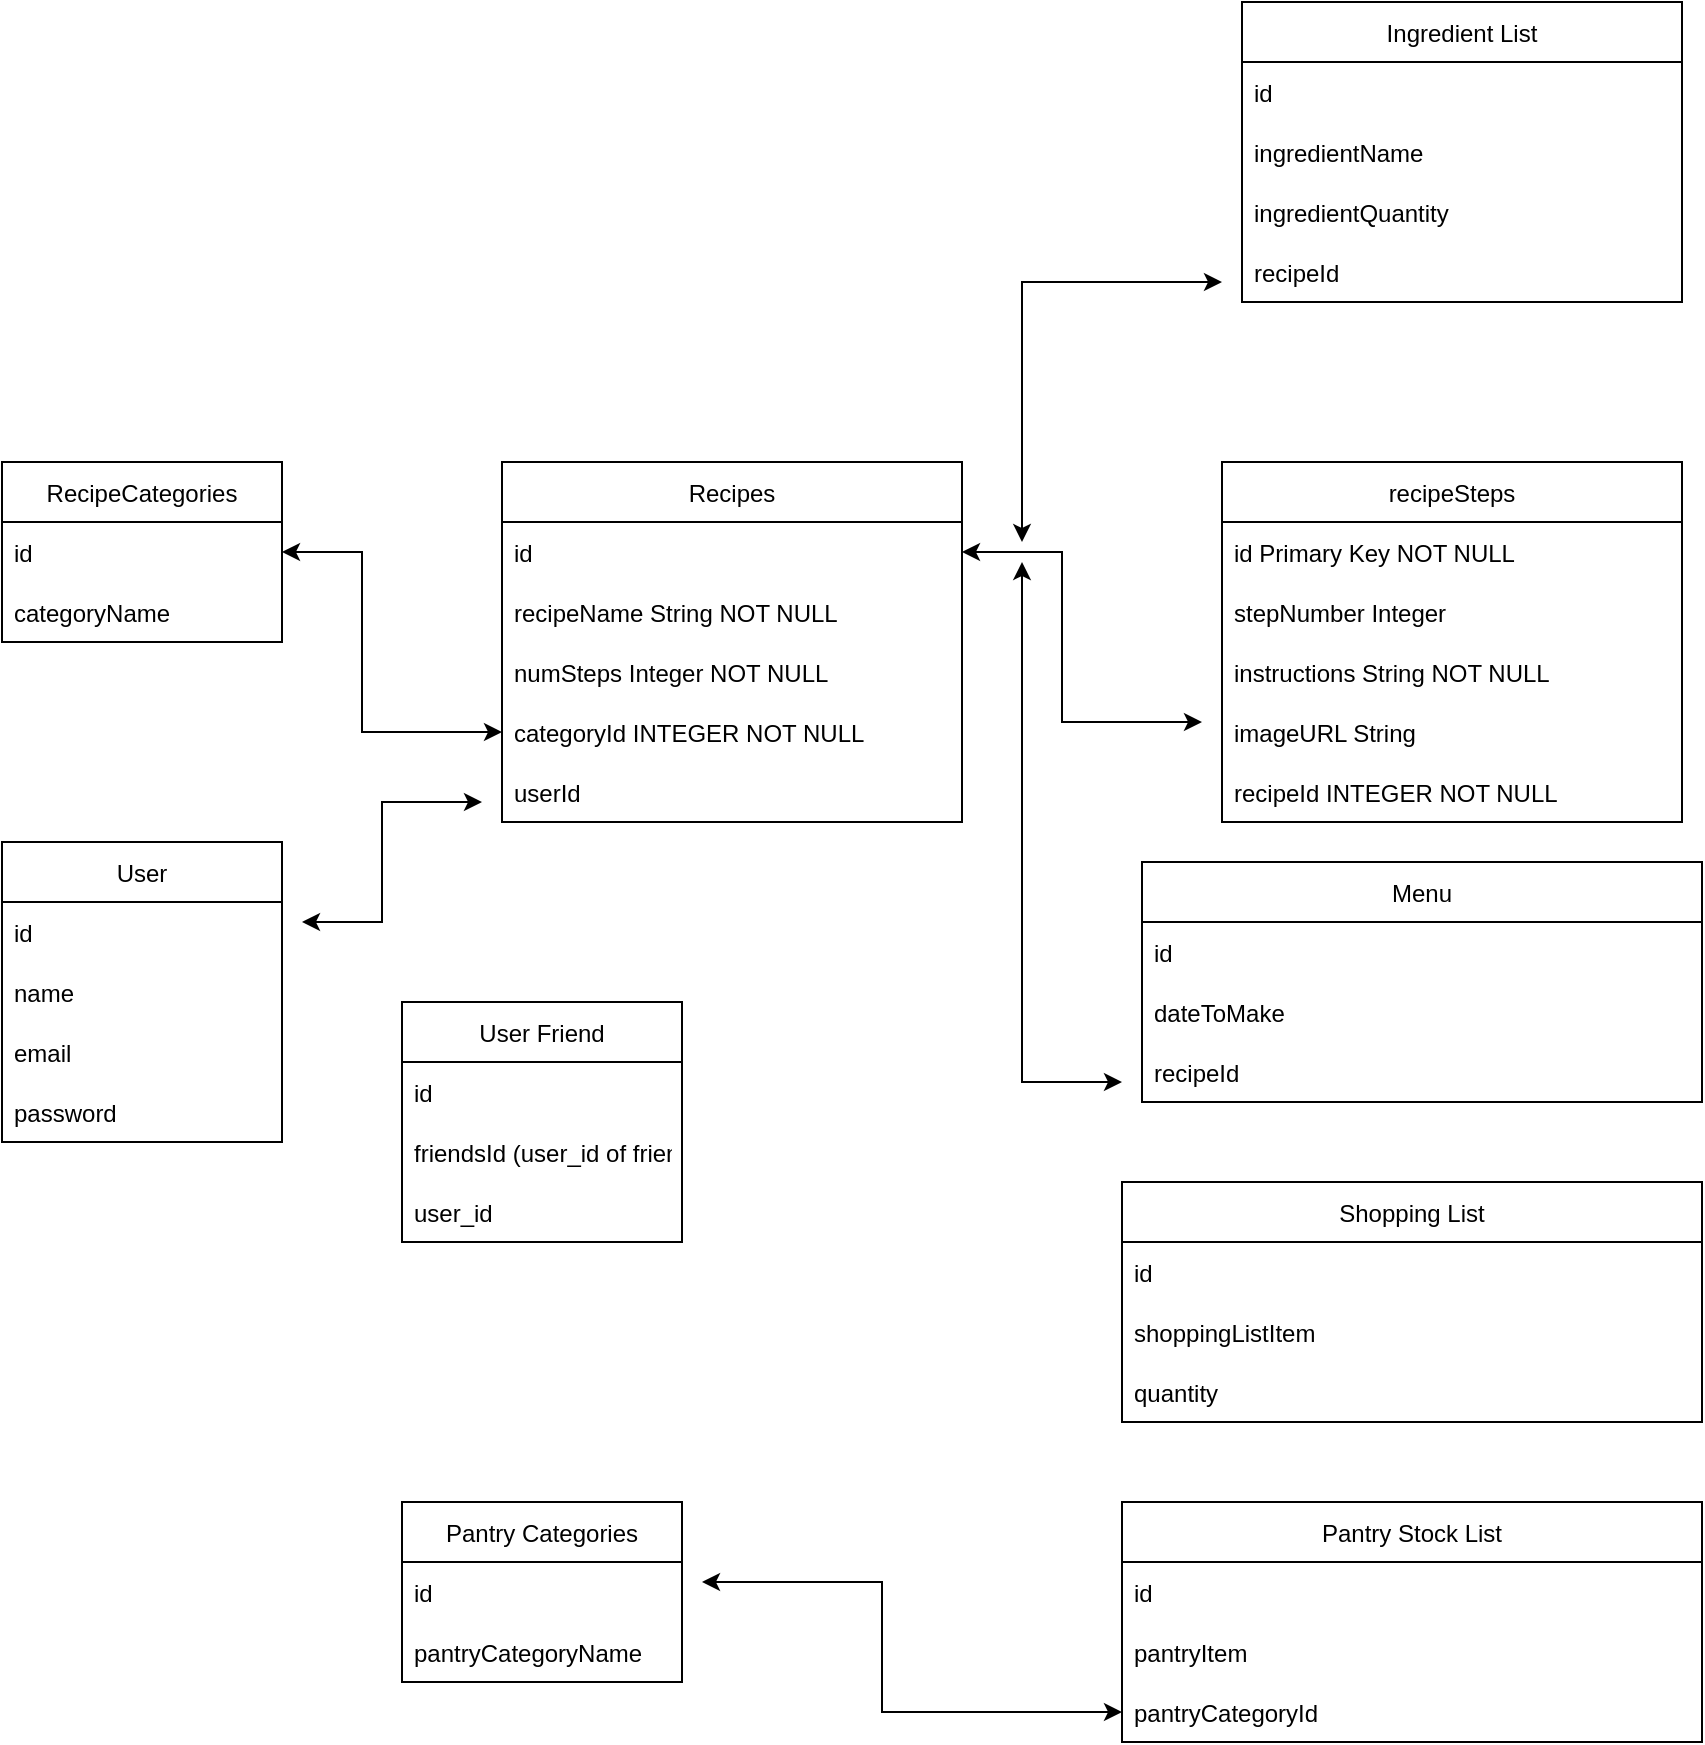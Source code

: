<mxfile version="15.9.1" type="github">
  <diagram id="kgpKYQtTHZ0yAKxKKP6v" name="Page-1">
    <mxGraphModel dx="1182" dy="1712" grid="1" gridSize="10" guides="1" tooltips="1" connect="1" arrows="1" fold="1" page="1" pageScale="1" pageWidth="850" pageHeight="1100" math="0" shadow="0">
      <root>
        <mxCell id="0" />
        <mxCell id="1" parent="0" />
        <mxCell id="G9GYuwE3FkVskXQdvp-9-1" value="Recipes" style="swimlane;fontStyle=0;childLayout=stackLayout;horizontal=1;startSize=30;horizontalStack=0;resizeParent=1;resizeParentMax=0;resizeLast=0;collapsible=1;marginBottom=0;" parent="1" vertex="1">
          <mxGeometry x="250" y="-810" width="230" height="180" as="geometry" />
        </mxCell>
        <mxCell id="G9GYuwE3FkVskXQdvp-9-10" value="id" style="text;strokeColor=none;fillColor=none;align=left;verticalAlign=middle;spacingLeft=4;spacingRight=4;overflow=hidden;points=[[0,0.5],[1,0.5]];portConstraint=eastwest;rotatable=0;" parent="G9GYuwE3FkVskXQdvp-9-1" vertex="1">
          <mxGeometry y="30" width="230" height="30" as="geometry" />
        </mxCell>
        <mxCell id="G9GYuwE3FkVskXQdvp-9-2" value="recipeName String NOT NULL" style="text;strokeColor=none;fillColor=none;align=left;verticalAlign=middle;spacingLeft=4;spacingRight=4;overflow=hidden;points=[[0,0.5],[1,0.5]];portConstraint=eastwest;rotatable=0;" parent="G9GYuwE3FkVskXQdvp-9-1" vertex="1">
          <mxGeometry y="60" width="230" height="30" as="geometry" />
        </mxCell>
        <mxCell id="G9GYuwE3FkVskXQdvp-9-3" value="numSteps Integer NOT NULL" style="text;strokeColor=none;fillColor=none;align=left;verticalAlign=middle;spacingLeft=4;spacingRight=4;overflow=hidden;points=[[0,0.5],[1,0.5]];portConstraint=eastwest;rotatable=0;" parent="G9GYuwE3FkVskXQdvp-9-1" vertex="1">
          <mxGeometry y="90" width="230" height="30" as="geometry" />
        </mxCell>
        <mxCell id="G9GYuwE3FkVskXQdvp-9-8" value="categoryId INTEGER NOT NULL" style="text;strokeColor=none;fillColor=none;align=left;verticalAlign=middle;spacingLeft=4;spacingRight=4;overflow=hidden;points=[[0,0.5],[1,0.5]];portConstraint=eastwest;rotatable=0;" parent="G9GYuwE3FkVskXQdvp-9-1" vertex="1">
          <mxGeometry y="120" width="230" height="30" as="geometry" />
        </mxCell>
        <mxCell id="a-WvVDZybs65aHcZ82kW-7" value="userId" style="text;strokeColor=none;fillColor=none;align=left;verticalAlign=middle;spacingLeft=4;spacingRight=4;overflow=hidden;points=[[0,0.5],[1,0.5]];portConstraint=eastwest;rotatable=0;" parent="G9GYuwE3FkVskXQdvp-9-1" vertex="1">
          <mxGeometry y="150" width="230" height="30" as="geometry" />
        </mxCell>
        <mxCell id="G9GYuwE3FkVskXQdvp-9-5" value="recipeSteps" style="swimlane;fontStyle=0;childLayout=stackLayout;horizontal=1;startSize=30;horizontalStack=0;resizeParent=1;resizeParentMax=0;resizeLast=0;collapsible=1;marginBottom=0;" parent="1" vertex="1">
          <mxGeometry x="610" y="-810" width="230" height="180" as="geometry" />
        </mxCell>
        <mxCell id="G9GYuwE3FkVskXQdvp-9-6" value="id Primary Key NOT NULL" style="text;strokeColor=none;fillColor=none;align=left;verticalAlign=middle;spacingLeft=4;spacingRight=4;overflow=hidden;points=[[0,0.5],[1,0.5]];portConstraint=eastwest;rotatable=0;" parent="G9GYuwE3FkVskXQdvp-9-5" vertex="1">
          <mxGeometry y="30" width="230" height="30" as="geometry" />
        </mxCell>
        <mxCell id="a-WvVDZybs65aHcZ82kW-9" value="stepNumber Integer" style="text;strokeColor=none;fillColor=none;align=left;verticalAlign=middle;spacingLeft=4;spacingRight=4;overflow=hidden;points=[[0,0.5],[1,0.5]];portConstraint=eastwest;rotatable=0;" parent="G9GYuwE3FkVskXQdvp-9-5" vertex="1">
          <mxGeometry y="60" width="230" height="30" as="geometry" />
        </mxCell>
        <mxCell id="G9GYuwE3FkVskXQdvp-9-11" value="instructions String NOT NULL" style="text;strokeColor=none;fillColor=none;align=left;verticalAlign=middle;spacingLeft=4;spacingRight=4;overflow=hidden;points=[[0,0.5],[1,0.5]];portConstraint=eastwest;rotatable=0;" parent="G9GYuwE3FkVskXQdvp-9-5" vertex="1">
          <mxGeometry y="90" width="230" height="30" as="geometry" />
        </mxCell>
        <mxCell id="G9GYuwE3FkVskXQdvp-9-12" value="imageURL String " style="text;strokeColor=none;fillColor=none;align=left;verticalAlign=middle;spacingLeft=4;spacingRight=4;overflow=hidden;points=[[0,0.5],[1,0.5]];portConstraint=eastwest;rotatable=0;" parent="G9GYuwE3FkVskXQdvp-9-5" vertex="1">
          <mxGeometry y="120" width="230" height="30" as="geometry" />
        </mxCell>
        <mxCell id="G9GYuwE3FkVskXQdvp-9-13" value="recipeId INTEGER NOT NULL" style="text;strokeColor=none;fillColor=none;align=left;verticalAlign=middle;spacingLeft=4;spacingRight=4;overflow=hidden;points=[[0,0.5],[1,0.5]];portConstraint=eastwest;rotatable=0;" parent="G9GYuwE3FkVskXQdvp-9-5" vertex="1">
          <mxGeometry y="150" width="230" height="30" as="geometry" />
        </mxCell>
        <mxCell id="G9GYuwE3FkVskXQdvp-9-14" value="RecipeCategories" style="swimlane;fontStyle=0;childLayout=stackLayout;horizontal=1;startSize=30;horizontalStack=0;resizeParent=1;resizeParentMax=0;resizeLast=0;collapsible=1;marginBottom=0;" parent="1" vertex="1">
          <mxGeometry y="-810" width="140" height="90" as="geometry" />
        </mxCell>
        <mxCell id="G9GYuwE3FkVskXQdvp-9-15" value="id" style="text;strokeColor=none;fillColor=none;align=left;verticalAlign=middle;spacingLeft=4;spacingRight=4;overflow=hidden;points=[[0,0.5],[1,0.5]];portConstraint=eastwest;rotatable=0;" parent="G9GYuwE3FkVskXQdvp-9-14" vertex="1">
          <mxGeometry y="30" width="140" height="30" as="geometry" />
        </mxCell>
        <mxCell id="G9GYuwE3FkVskXQdvp-9-16" value="categoryName" style="text;strokeColor=none;fillColor=none;align=left;verticalAlign=middle;spacingLeft=4;spacingRight=4;overflow=hidden;points=[[0,0.5],[1,0.5]];portConstraint=eastwest;rotatable=0;" parent="G9GYuwE3FkVskXQdvp-9-14" vertex="1">
          <mxGeometry y="60" width="140" height="30" as="geometry" />
        </mxCell>
        <mxCell id="G9GYuwE3FkVskXQdvp-9-20" value="" style="endArrow=classic;startArrow=classic;html=1;rounded=0;exitX=1;exitY=0.5;exitDx=0;exitDy=0;entryX=0;entryY=0.5;entryDx=0;entryDy=0;" parent="1" source="G9GYuwE3FkVskXQdvp-9-15" target="G9GYuwE3FkVskXQdvp-9-8" edge="1">
          <mxGeometry width="50" height="50" relative="1" as="geometry">
            <mxPoint x="350" y="-700" as="sourcePoint" />
            <mxPoint x="190" y="-765" as="targetPoint" />
            <Array as="points">
              <mxPoint x="180" y="-765" />
              <mxPoint x="180" y="-675" />
            </Array>
          </mxGeometry>
        </mxCell>
        <mxCell id="G9GYuwE3FkVskXQdvp-9-21" value="" style="endArrow=classic;startArrow=classic;html=1;rounded=0;exitX=1;exitY=0.5;exitDx=0;exitDy=0;" parent="1" source="G9GYuwE3FkVskXQdvp-9-10" edge="1">
          <mxGeometry width="50" height="50" relative="1" as="geometry">
            <mxPoint x="500" y="-680" as="sourcePoint" />
            <mxPoint x="600" y="-680" as="targetPoint" />
            <Array as="points">
              <mxPoint x="530" y="-765" />
              <mxPoint x="530" y="-680" />
            </Array>
          </mxGeometry>
        </mxCell>
        <mxCell id="G9GYuwE3FkVskXQdvp-9-24" value="Menu" style="swimlane;fontStyle=0;childLayout=stackLayout;horizontal=1;startSize=30;horizontalStack=0;resizeParent=1;resizeParentMax=0;resizeLast=0;collapsible=1;marginBottom=0;" parent="1" vertex="1">
          <mxGeometry x="570" y="-610" width="280" height="120" as="geometry" />
        </mxCell>
        <mxCell id="G9GYuwE3FkVskXQdvp-9-25" value="id" style="text;strokeColor=none;fillColor=none;align=left;verticalAlign=middle;spacingLeft=4;spacingRight=4;overflow=hidden;points=[[0,0.5],[1,0.5]];portConstraint=eastwest;rotatable=0;" parent="G9GYuwE3FkVskXQdvp-9-24" vertex="1">
          <mxGeometry y="30" width="280" height="30" as="geometry" />
        </mxCell>
        <mxCell id="G9GYuwE3FkVskXQdvp-9-26" value="dateToMake" style="text;strokeColor=none;fillColor=none;align=left;verticalAlign=middle;spacingLeft=4;spacingRight=4;overflow=hidden;points=[[0,0.5],[1,0.5]];portConstraint=eastwest;rotatable=0;" parent="G9GYuwE3FkVskXQdvp-9-24" vertex="1">
          <mxGeometry y="60" width="280" height="30" as="geometry" />
        </mxCell>
        <mxCell id="G9GYuwE3FkVskXQdvp-9-27" value="recipeId" style="text;strokeColor=none;fillColor=none;align=left;verticalAlign=middle;spacingLeft=4;spacingRight=4;overflow=hidden;points=[[0,0.5],[1,0.5]];portConstraint=eastwest;rotatable=0;" parent="G9GYuwE3FkVskXQdvp-9-24" vertex="1">
          <mxGeometry y="90" width="280" height="30" as="geometry" />
        </mxCell>
        <mxCell id="G9GYuwE3FkVskXQdvp-9-28" value="" style="endArrow=classic;startArrow=classic;html=1;rounded=0;" parent="1" edge="1">
          <mxGeometry width="50" height="50" relative="1" as="geometry">
            <mxPoint x="510" y="-760" as="sourcePoint" />
            <mxPoint x="560" y="-500" as="targetPoint" />
            <Array as="points">
              <mxPoint x="510" y="-500" />
            </Array>
          </mxGeometry>
        </mxCell>
        <mxCell id="G9GYuwE3FkVskXQdvp-9-29" value="Shopping List" style="swimlane;fontStyle=0;childLayout=stackLayout;horizontal=1;startSize=30;horizontalStack=0;resizeParent=1;resizeParentMax=0;resizeLast=0;collapsible=1;marginBottom=0;" parent="1" vertex="1">
          <mxGeometry x="560" y="-450" width="290" height="120" as="geometry" />
        </mxCell>
        <mxCell id="G9GYuwE3FkVskXQdvp-9-30" value="id" style="text;strokeColor=none;fillColor=none;align=left;verticalAlign=middle;spacingLeft=4;spacingRight=4;overflow=hidden;points=[[0,0.5],[1,0.5]];portConstraint=eastwest;rotatable=0;" parent="G9GYuwE3FkVskXQdvp-9-29" vertex="1">
          <mxGeometry y="30" width="290" height="30" as="geometry" />
        </mxCell>
        <mxCell id="G9GYuwE3FkVskXQdvp-9-31" value="shoppingListItem" style="text;strokeColor=none;fillColor=none;align=left;verticalAlign=middle;spacingLeft=4;spacingRight=4;overflow=hidden;points=[[0,0.5],[1,0.5]];portConstraint=eastwest;rotatable=0;" parent="G9GYuwE3FkVskXQdvp-9-29" vertex="1">
          <mxGeometry y="60" width="290" height="30" as="geometry" />
        </mxCell>
        <mxCell id="G9GYuwE3FkVskXQdvp-9-32" value="quantity " style="text;strokeColor=none;fillColor=none;align=left;verticalAlign=middle;spacingLeft=4;spacingRight=4;overflow=hidden;points=[[0,0.5],[1,0.5]];portConstraint=eastwest;rotatable=0;" parent="G9GYuwE3FkVskXQdvp-9-29" vertex="1">
          <mxGeometry y="90" width="290" height="30" as="geometry" />
        </mxCell>
        <mxCell id="G9GYuwE3FkVskXQdvp-9-33" value="Pantry Stock List" style="swimlane;fontStyle=0;childLayout=stackLayout;horizontal=1;startSize=30;horizontalStack=0;resizeParent=1;resizeParentMax=0;resizeLast=0;collapsible=1;marginBottom=0;" parent="1" vertex="1">
          <mxGeometry x="560" y="-290" width="290" height="120" as="geometry" />
        </mxCell>
        <mxCell id="G9GYuwE3FkVskXQdvp-9-34" value="id" style="text;strokeColor=none;fillColor=none;align=left;verticalAlign=middle;spacingLeft=4;spacingRight=4;overflow=hidden;points=[[0,0.5],[1,0.5]];portConstraint=eastwest;rotatable=0;" parent="G9GYuwE3FkVskXQdvp-9-33" vertex="1">
          <mxGeometry y="30" width="290" height="30" as="geometry" />
        </mxCell>
        <mxCell id="G9GYuwE3FkVskXQdvp-9-35" value="pantryItem" style="text;strokeColor=none;fillColor=none;align=left;verticalAlign=middle;spacingLeft=4;spacingRight=4;overflow=hidden;points=[[0,0.5],[1,0.5]];portConstraint=eastwest;rotatable=0;" parent="G9GYuwE3FkVskXQdvp-9-33" vertex="1">
          <mxGeometry y="60" width="290" height="30" as="geometry" />
        </mxCell>
        <mxCell id="G9GYuwE3FkVskXQdvp-9-41" value="pantryCategoryId" style="text;strokeColor=none;fillColor=none;align=left;verticalAlign=middle;spacingLeft=4;spacingRight=4;overflow=hidden;points=[[0,0.5],[1,0.5]];portConstraint=eastwest;rotatable=0;" parent="G9GYuwE3FkVskXQdvp-9-33" vertex="1">
          <mxGeometry y="90" width="290" height="30" as="geometry" />
        </mxCell>
        <mxCell id="G9GYuwE3FkVskXQdvp-9-37" value="Pantry Categories" style="swimlane;fontStyle=0;childLayout=stackLayout;horizontal=1;startSize=30;horizontalStack=0;resizeParent=1;resizeParentMax=0;resizeLast=0;collapsible=1;marginBottom=0;" parent="1" vertex="1">
          <mxGeometry x="200" y="-290" width="140" height="90" as="geometry" />
        </mxCell>
        <mxCell id="G9GYuwE3FkVskXQdvp-9-38" value="id" style="text;strokeColor=none;fillColor=none;align=left;verticalAlign=middle;spacingLeft=4;spacingRight=4;overflow=hidden;points=[[0,0.5],[1,0.5]];portConstraint=eastwest;rotatable=0;" parent="G9GYuwE3FkVskXQdvp-9-37" vertex="1">
          <mxGeometry y="30" width="140" height="30" as="geometry" />
        </mxCell>
        <mxCell id="G9GYuwE3FkVskXQdvp-9-39" value="pantryCategoryName" style="text;strokeColor=none;fillColor=none;align=left;verticalAlign=middle;spacingLeft=4;spacingRight=4;overflow=hidden;points=[[0,0.5],[1,0.5]];portConstraint=eastwest;rotatable=0;" parent="G9GYuwE3FkVskXQdvp-9-37" vertex="1">
          <mxGeometry y="60" width="140" height="30" as="geometry" />
        </mxCell>
        <mxCell id="G9GYuwE3FkVskXQdvp-9-42" value="" style="endArrow=classic;startArrow=classic;html=1;rounded=0;entryX=0;entryY=0.5;entryDx=0;entryDy=0;" parent="1" target="G9GYuwE3FkVskXQdvp-9-41" edge="1">
          <mxGeometry width="50" height="50" relative="1" as="geometry">
            <mxPoint x="350" y="-250" as="sourcePoint" />
            <mxPoint x="470" y="-450" as="targetPoint" />
            <Array as="points">
              <mxPoint x="440" y="-250" />
              <mxPoint x="440" y="-185" />
            </Array>
          </mxGeometry>
        </mxCell>
        <mxCell id="G9GYuwE3FkVskXQdvp-9-43" value="Ingredient List" style="swimlane;fontStyle=0;childLayout=stackLayout;horizontal=1;startSize=30;horizontalStack=0;resizeParent=1;resizeParentMax=0;resizeLast=0;collapsible=1;marginBottom=0;" parent="1" vertex="1">
          <mxGeometry x="620" y="-1040" width="220" height="150" as="geometry" />
        </mxCell>
        <mxCell id="G9GYuwE3FkVskXQdvp-9-44" value="id" style="text;strokeColor=none;fillColor=none;align=left;verticalAlign=middle;spacingLeft=4;spacingRight=4;overflow=hidden;points=[[0,0.5],[1,0.5]];portConstraint=eastwest;rotatable=0;" parent="G9GYuwE3FkVskXQdvp-9-43" vertex="1">
          <mxGeometry y="30" width="220" height="30" as="geometry" />
        </mxCell>
        <mxCell id="G9GYuwE3FkVskXQdvp-9-45" value="ingredientName" style="text;strokeColor=none;fillColor=none;align=left;verticalAlign=middle;spacingLeft=4;spacingRight=4;overflow=hidden;points=[[0,0.5],[1,0.5]];portConstraint=eastwest;rotatable=0;" parent="G9GYuwE3FkVskXQdvp-9-43" vertex="1">
          <mxGeometry y="60" width="220" height="30" as="geometry" />
        </mxCell>
        <mxCell id="G9GYuwE3FkVskXQdvp-9-46" value="ingredientQuantity" style="text;strokeColor=none;fillColor=none;align=left;verticalAlign=middle;spacingLeft=4;spacingRight=4;overflow=hidden;points=[[0,0.5],[1,0.5]];portConstraint=eastwest;rotatable=0;" parent="G9GYuwE3FkVskXQdvp-9-43" vertex="1">
          <mxGeometry y="90" width="220" height="30" as="geometry" />
        </mxCell>
        <mxCell id="G9GYuwE3FkVskXQdvp-9-47" value="recipeId" style="text;strokeColor=none;fillColor=none;align=left;verticalAlign=middle;spacingLeft=4;spacingRight=4;overflow=hidden;points=[[0,0.5],[1,0.5]];portConstraint=eastwest;rotatable=0;" parent="G9GYuwE3FkVskXQdvp-9-43" vertex="1">
          <mxGeometry y="120" width="220" height="30" as="geometry" />
        </mxCell>
        <mxCell id="G9GYuwE3FkVskXQdvp-9-48" value="" style="endArrow=classic;startArrow=classic;html=1;rounded=0;" parent="1" edge="1">
          <mxGeometry width="50" height="50" relative="1" as="geometry">
            <mxPoint x="510" y="-770" as="sourcePoint" />
            <mxPoint x="610" y="-900" as="targetPoint" />
            <Array as="points">
              <mxPoint x="510" y="-900" />
            </Array>
          </mxGeometry>
        </mxCell>
        <mxCell id="a-WvVDZybs65aHcZ82kW-1" value="User" style="swimlane;fontStyle=0;childLayout=stackLayout;horizontal=1;startSize=30;horizontalStack=0;resizeParent=1;resizeParentMax=0;resizeLast=0;collapsible=1;marginBottom=0;" parent="1" vertex="1">
          <mxGeometry y="-620" width="140" height="150" as="geometry" />
        </mxCell>
        <mxCell id="a-WvVDZybs65aHcZ82kW-2" value="id" style="text;strokeColor=none;fillColor=none;align=left;verticalAlign=middle;spacingLeft=4;spacingRight=4;overflow=hidden;points=[[0,0.5],[1,0.5]];portConstraint=eastwest;rotatable=0;" parent="a-WvVDZybs65aHcZ82kW-1" vertex="1">
          <mxGeometry y="30" width="140" height="30" as="geometry" />
        </mxCell>
        <mxCell id="a-WvVDZybs65aHcZ82kW-3" value="name" style="text;strokeColor=none;fillColor=none;align=left;verticalAlign=middle;spacingLeft=4;spacingRight=4;overflow=hidden;points=[[0,0.5],[1,0.5]];portConstraint=eastwest;rotatable=0;" parent="a-WvVDZybs65aHcZ82kW-1" vertex="1">
          <mxGeometry y="60" width="140" height="30" as="geometry" />
        </mxCell>
        <mxCell id="a-WvVDZybs65aHcZ82kW-4" value="email" style="text;strokeColor=none;fillColor=none;align=left;verticalAlign=middle;spacingLeft=4;spacingRight=4;overflow=hidden;points=[[0,0.5],[1,0.5]];portConstraint=eastwest;rotatable=0;" parent="a-WvVDZybs65aHcZ82kW-1" vertex="1">
          <mxGeometry y="90" width="140" height="30" as="geometry" />
        </mxCell>
        <mxCell id="a-WvVDZybs65aHcZ82kW-5" value="password" style="text;strokeColor=none;fillColor=none;align=left;verticalAlign=middle;spacingLeft=4;spacingRight=4;overflow=hidden;points=[[0,0.5],[1,0.5]];portConstraint=eastwest;rotatable=0;" parent="a-WvVDZybs65aHcZ82kW-1" vertex="1">
          <mxGeometry y="120" width="140" height="30" as="geometry" />
        </mxCell>
        <mxCell id="a-WvVDZybs65aHcZ82kW-6" value="" style="endArrow=classic;startArrow=classic;html=1;rounded=0;" parent="1" edge="1">
          <mxGeometry width="50" height="50" relative="1" as="geometry">
            <mxPoint x="150" y="-580" as="sourcePoint" />
            <mxPoint x="240" y="-640" as="targetPoint" />
            <Array as="points">
              <mxPoint x="190" y="-580" />
              <mxPoint x="190" y="-640" />
            </Array>
          </mxGeometry>
        </mxCell>
        <mxCell id="q5R2IsVKvzczksrBOSgg-1" value="User Friend" style="swimlane;fontStyle=0;childLayout=stackLayout;horizontal=1;startSize=30;horizontalStack=0;resizeParent=1;resizeParentMax=0;resizeLast=0;collapsible=1;marginBottom=0;" vertex="1" parent="1">
          <mxGeometry x="200" y="-540" width="140" height="120" as="geometry" />
        </mxCell>
        <mxCell id="q5R2IsVKvzczksrBOSgg-2" value="id" style="text;strokeColor=none;fillColor=none;align=left;verticalAlign=middle;spacingLeft=4;spacingRight=4;overflow=hidden;points=[[0,0.5],[1,0.5]];portConstraint=eastwest;rotatable=0;" vertex="1" parent="q5R2IsVKvzczksrBOSgg-1">
          <mxGeometry y="30" width="140" height="30" as="geometry" />
        </mxCell>
        <mxCell id="q5R2IsVKvzczksrBOSgg-3" value="friendsId (user_id of friend)" style="text;strokeColor=none;fillColor=none;align=left;verticalAlign=middle;spacingLeft=4;spacingRight=4;overflow=hidden;points=[[0,0.5],[1,0.5]];portConstraint=eastwest;rotatable=0;" vertex="1" parent="q5R2IsVKvzczksrBOSgg-1">
          <mxGeometry y="60" width="140" height="30" as="geometry" />
        </mxCell>
        <mxCell id="q5R2IsVKvzczksrBOSgg-5" value="user_id" style="text;strokeColor=none;fillColor=none;align=left;verticalAlign=middle;spacingLeft=4;spacingRight=4;overflow=hidden;points=[[0,0.5],[1,0.5]];portConstraint=eastwest;rotatable=0;" vertex="1" parent="q5R2IsVKvzczksrBOSgg-1">
          <mxGeometry y="90" width="140" height="30" as="geometry" />
        </mxCell>
      </root>
    </mxGraphModel>
  </diagram>
</mxfile>
